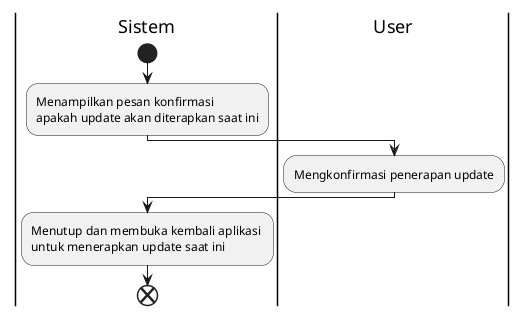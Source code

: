 @startuml apply update
|Sistem|
start
:Menampilkan pesan konfirmasi \napakah update akan diterapkan saat ini;
|User|
:Mengkonfirmasi penerapan update;

|Sistem|
:Menutup dan membuka kembali aplikasi \nuntuk menerapkan update saat ini;
end
@enduml